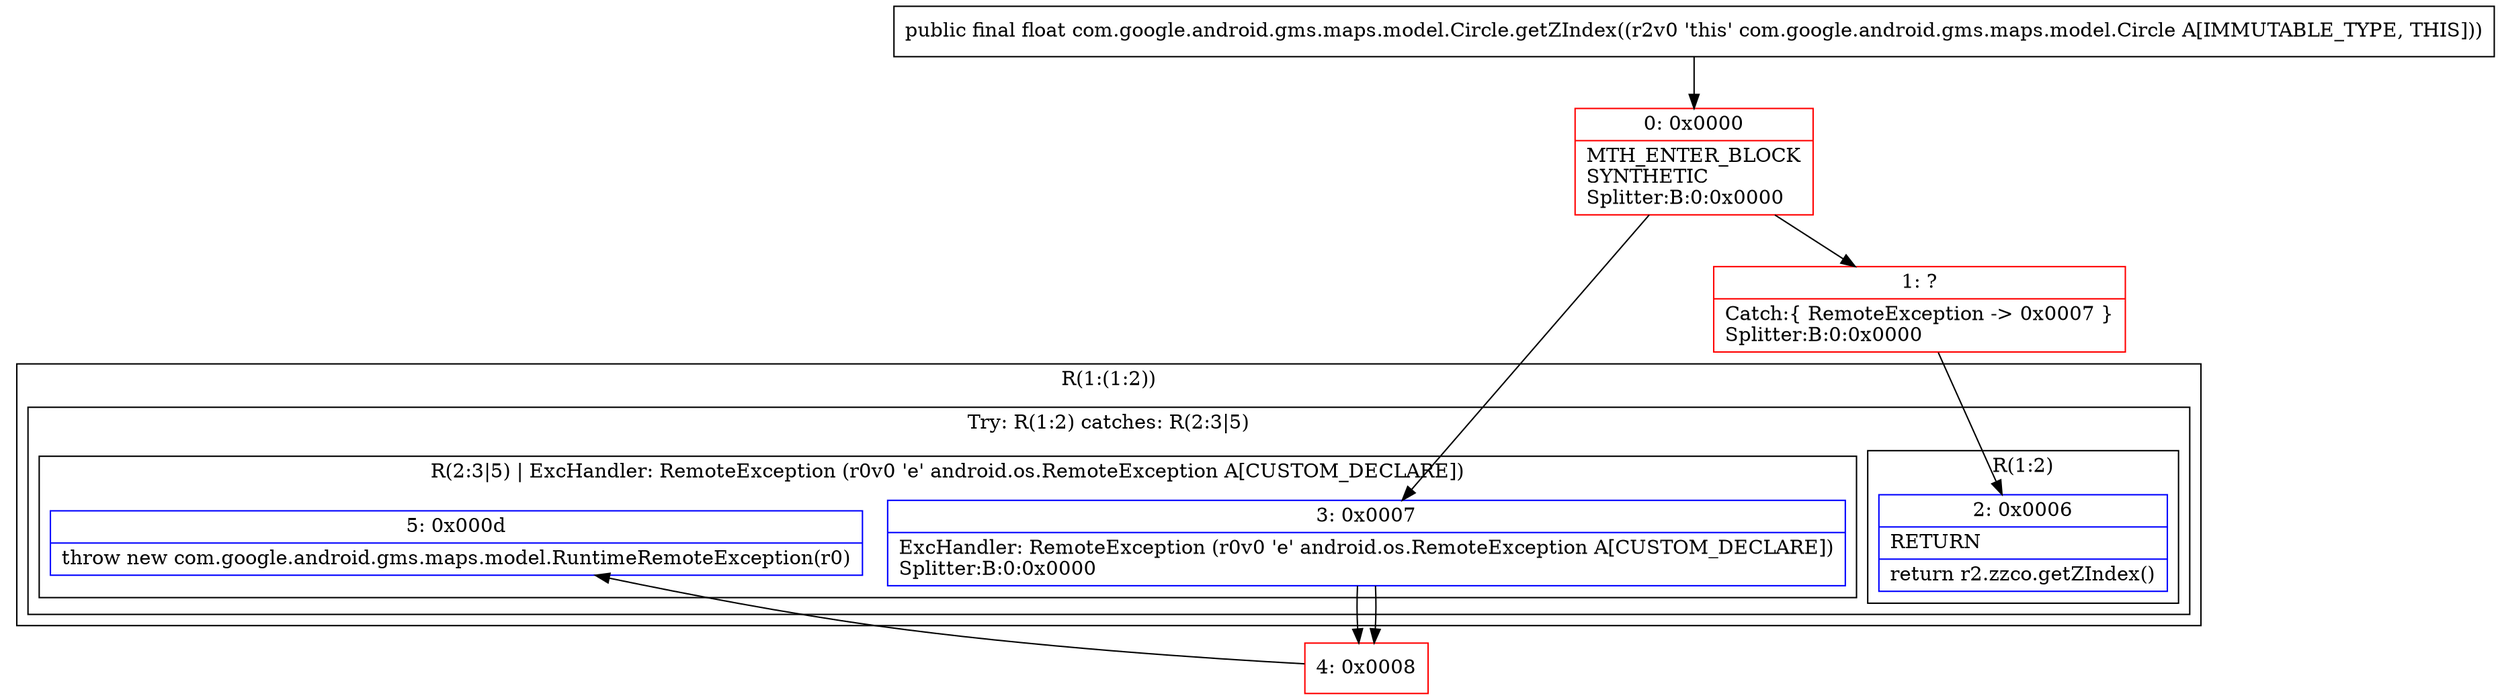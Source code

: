 digraph "CFG forcom.google.android.gms.maps.model.Circle.getZIndex()F" {
subgraph cluster_Region_717878889 {
label = "R(1:(1:2))";
node [shape=record,color=blue];
subgraph cluster_TryCatchRegion_463610442 {
label = "Try: R(1:2) catches: R(2:3|5)";
node [shape=record,color=blue];
subgraph cluster_Region_641816598 {
label = "R(1:2)";
node [shape=record,color=blue];
Node_2 [shape=record,label="{2\:\ 0x0006|RETURN\l|return r2.zzco.getZIndex()\l}"];
}
subgraph cluster_Region_1662716122 {
label = "R(2:3|5) | ExcHandler: RemoteException (r0v0 'e' android.os.RemoteException A[CUSTOM_DECLARE])\l";
node [shape=record,color=blue];
Node_3 [shape=record,label="{3\:\ 0x0007|ExcHandler: RemoteException (r0v0 'e' android.os.RemoteException A[CUSTOM_DECLARE])\lSplitter:B:0:0x0000\l}"];
Node_5 [shape=record,label="{5\:\ 0x000d|throw new com.google.android.gms.maps.model.RuntimeRemoteException(r0)\l}"];
}
}
}
subgraph cluster_Region_1662716122 {
label = "R(2:3|5) | ExcHandler: RemoteException (r0v0 'e' android.os.RemoteException A[CUSTOM_DECLARE])\l";
node [shape=record,color=blue];
Node_3 [shape=record,label="{3\:\ 0x0007|ExcHandler: RemoteException (r0v0 'e' android.os.RemoteException A[CUSTOM_DECLARE])\lSplitter:B:0:0x0000\l}"];
Node_5 [shape=record,label="{5\:\ 0x000d|throw new com.google.android.gms.maps.model.RuntimeRemoteException(r0)\l}"];
}
Node_0 [shape=record,color=red,label="{0\:\ 0x0000|MTH_ENTER_BLOCK\lSYNTHETIC\lSplitter:B:0:0x0000\l}"];
Node_1 [shape=record,color=red,label="{1\:\ ?|Catch:\{ RemoteException \-\> 0x0007 \}\lSplitter:B:0:0x0000\l}"];
Node_4 [shape=record,color=red,label="{4\:\ 0x0008}"];
MethodNode[shape=record,label="{public final float com.google.android.gms.maps.model.Circle.getZIndex((r2v0 'this' com.google.android.gms.maps.model.Circle A[IMMUTABLE_TYPE, THIS])) }"];
MethodNode -> Node_0;
Node_3 -> Node_4;
Node_3 -> Node_4;
Node_0 -> Node_1;
Node_0 -> Node_3;
Node_1 -> Node_2;
Node_4 -> Node_5;
}

